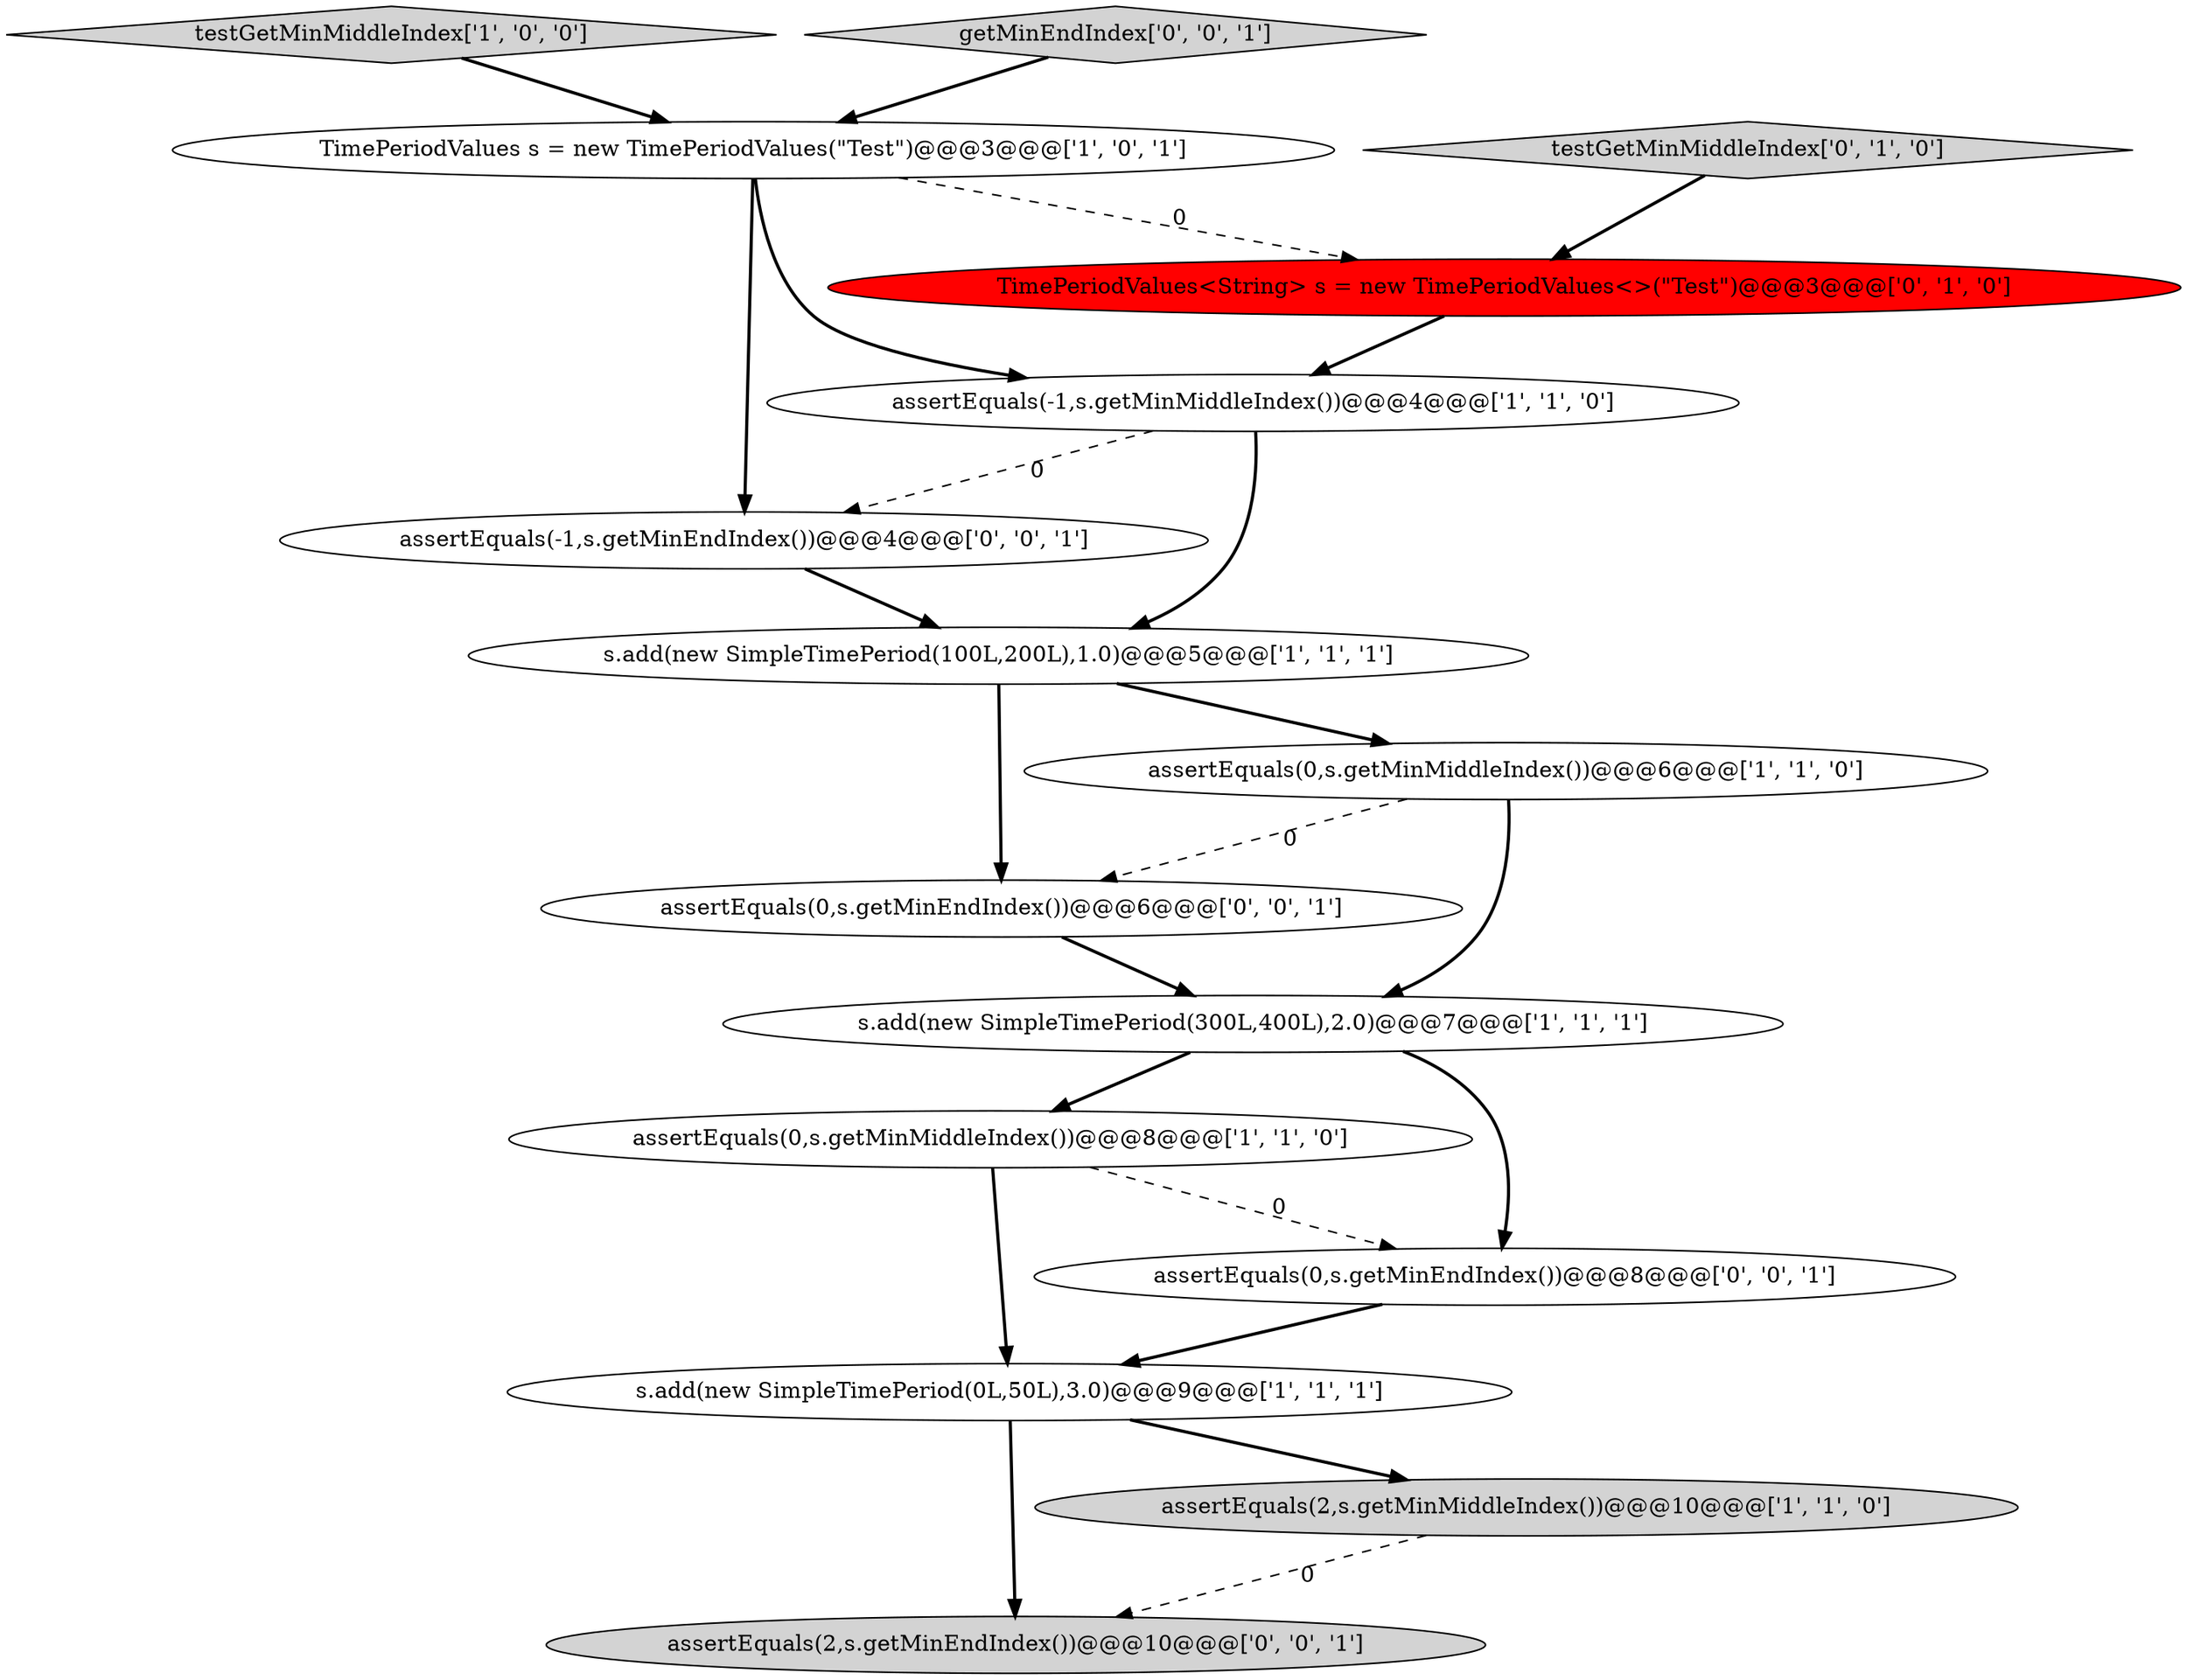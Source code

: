 digraph {
4 [style = filled, label = "s.add(new SimpleTimePeriod(100L,200L),1.0)@@@5@@@['1', '1', '1']", fillcolor = white, shape = ellipse image = "AAA0AAABBB1BBB"];
6 [style = filled, label = "assertEquals(0,s.getMinMiddleIndex())@@@8@@@['1', '1', '0']", fillcolor = white, shape = ellipse image = "AAA0AAABBB1BBB"];
13 [style = filled, label = "assertEquals(0,s.getMinEndIndex())@@@8@@@['0', '0', '1']", fillcolor = white, shape = ellipse image = "AAA0AAABBB3BBB"];
2 [style = filled, label = "testGetMinMiddleIndex['1', '0', '0']", fillcolor = lightgray, shape = diamond image = "AAA0AAABBB1BBB"];
3 [style = filled, label = "s.add(new SimpleTimePeriod(0L,50L),3.0)@@@9@@@['1', '1', '1']", fillcolor = white, shape = ellipse image = "AAA0AAABBB1BBB"];
9 [style = filled, label = "testGetMinMiddleIndex['0', '1', '0']", fillcolor = lightgray, shape = diamond image = "AAA0AAABBB2BBB"];
11 [style = filled, label = "getMinEndIndex['0', '0', '1']", fillcolor = lightgray, shape = diamond image = "AAA0AAABBB3BBB"];
8 [style = filled, label = "s.add(new SimpleTimePeriod(300L,400L),2.0)@@@7@@@['1', '1', '1']", fillcolor = white, shape = ellipse image = "AAA0AAABBB1BBB"];
12 [style = filled, label = "assertEquals(2,s.getMinEndIndex())@@@10@@@['0', '0', '1']", fillcolor = lightgray, shape = ellipse image = "AAA0AAABBB3BBB"];
1 [style = filled, label = "assertEquals(2,s.getMinMiddleIndex())@@@10@@@['1', '1', '0']", fillcolor = lightgray, shape = ellipse image = "AAA0AAABBB1BBB"];
14 [style = filled, label = "assertEquals(-1,s.getMinEndIndex())@@@4@@@['0', '0', '1']", fillcolor = white, shape = ellipse image = "AAA0AAABBB3BBB"];
15 [style = filled, label = "assertEquals(0,s.getMinEndIndex())@@@6@@@['0', '0', '1']", fillcolor = white, shape = ellipse image = "AAA0AAABBB3BBB"];
7 [style = filled, label = "assertEquals(-1,s.getMinMiddleIndex())@@@4@@@['1', '1', '0']", fillcolor = white, shape = ellipse image = "AAA0AAABBB1BBB"];
0 [style = filled, label = "assertEquals(0,s.getMinMiddleIndex())@@@6@@@['1', '1', '0']", fillcolor = white, shape = ellipse image = "AAA0AAABBB1BBB"];
10 [style = filled, label = "TimePeriodValues<String> s = new TimePeriodValues<>(\"Test\")@@@3@@@['0', '1', '0']", fillcolor = red, shape = ellipse image = "AAA1AAABBB2BBB"];
5 [style = filled, label = "TimePeriodValues s = new TimePeriodValues(\"Test\")@@@3@@@['1', '0', '1']", fillcolor = white, shape = ellipse image = "AAA0AAABBB1BBB"];
6->3 [style = bold, label=""];
3->1 [style = bold, label=""];
7->14 [style = dashed, label="0"];
4->15 [style = bold, label=""];
0->15 [style = dashed, label="0"];
8->6 [style = bold, label=""];
7->4 [style = bold, label=""];
9->10 [style = bold, label=""];
5->14 [style = bold, label=""];
3->12 [style = bold, label=""];
10->7 [style = bold, label=""];
4->0 [style = bold, label=""];
1->12 [style = dashed, label="0"];
11->5 [style = bold, label=""];
6->13 [style = dashed, label="0"];
13->3 [style = bold, label=""];
5->10 [style = dashed, label="0"];
0->8 [style = bold, label=""];
5->7 [style = bold, label=""];
15->8 [style = bold, label=""];
8->13 [style = bold, label=""];
2->5 [style = bold, label=""];
14->4 [style = bold, label=""];
}

